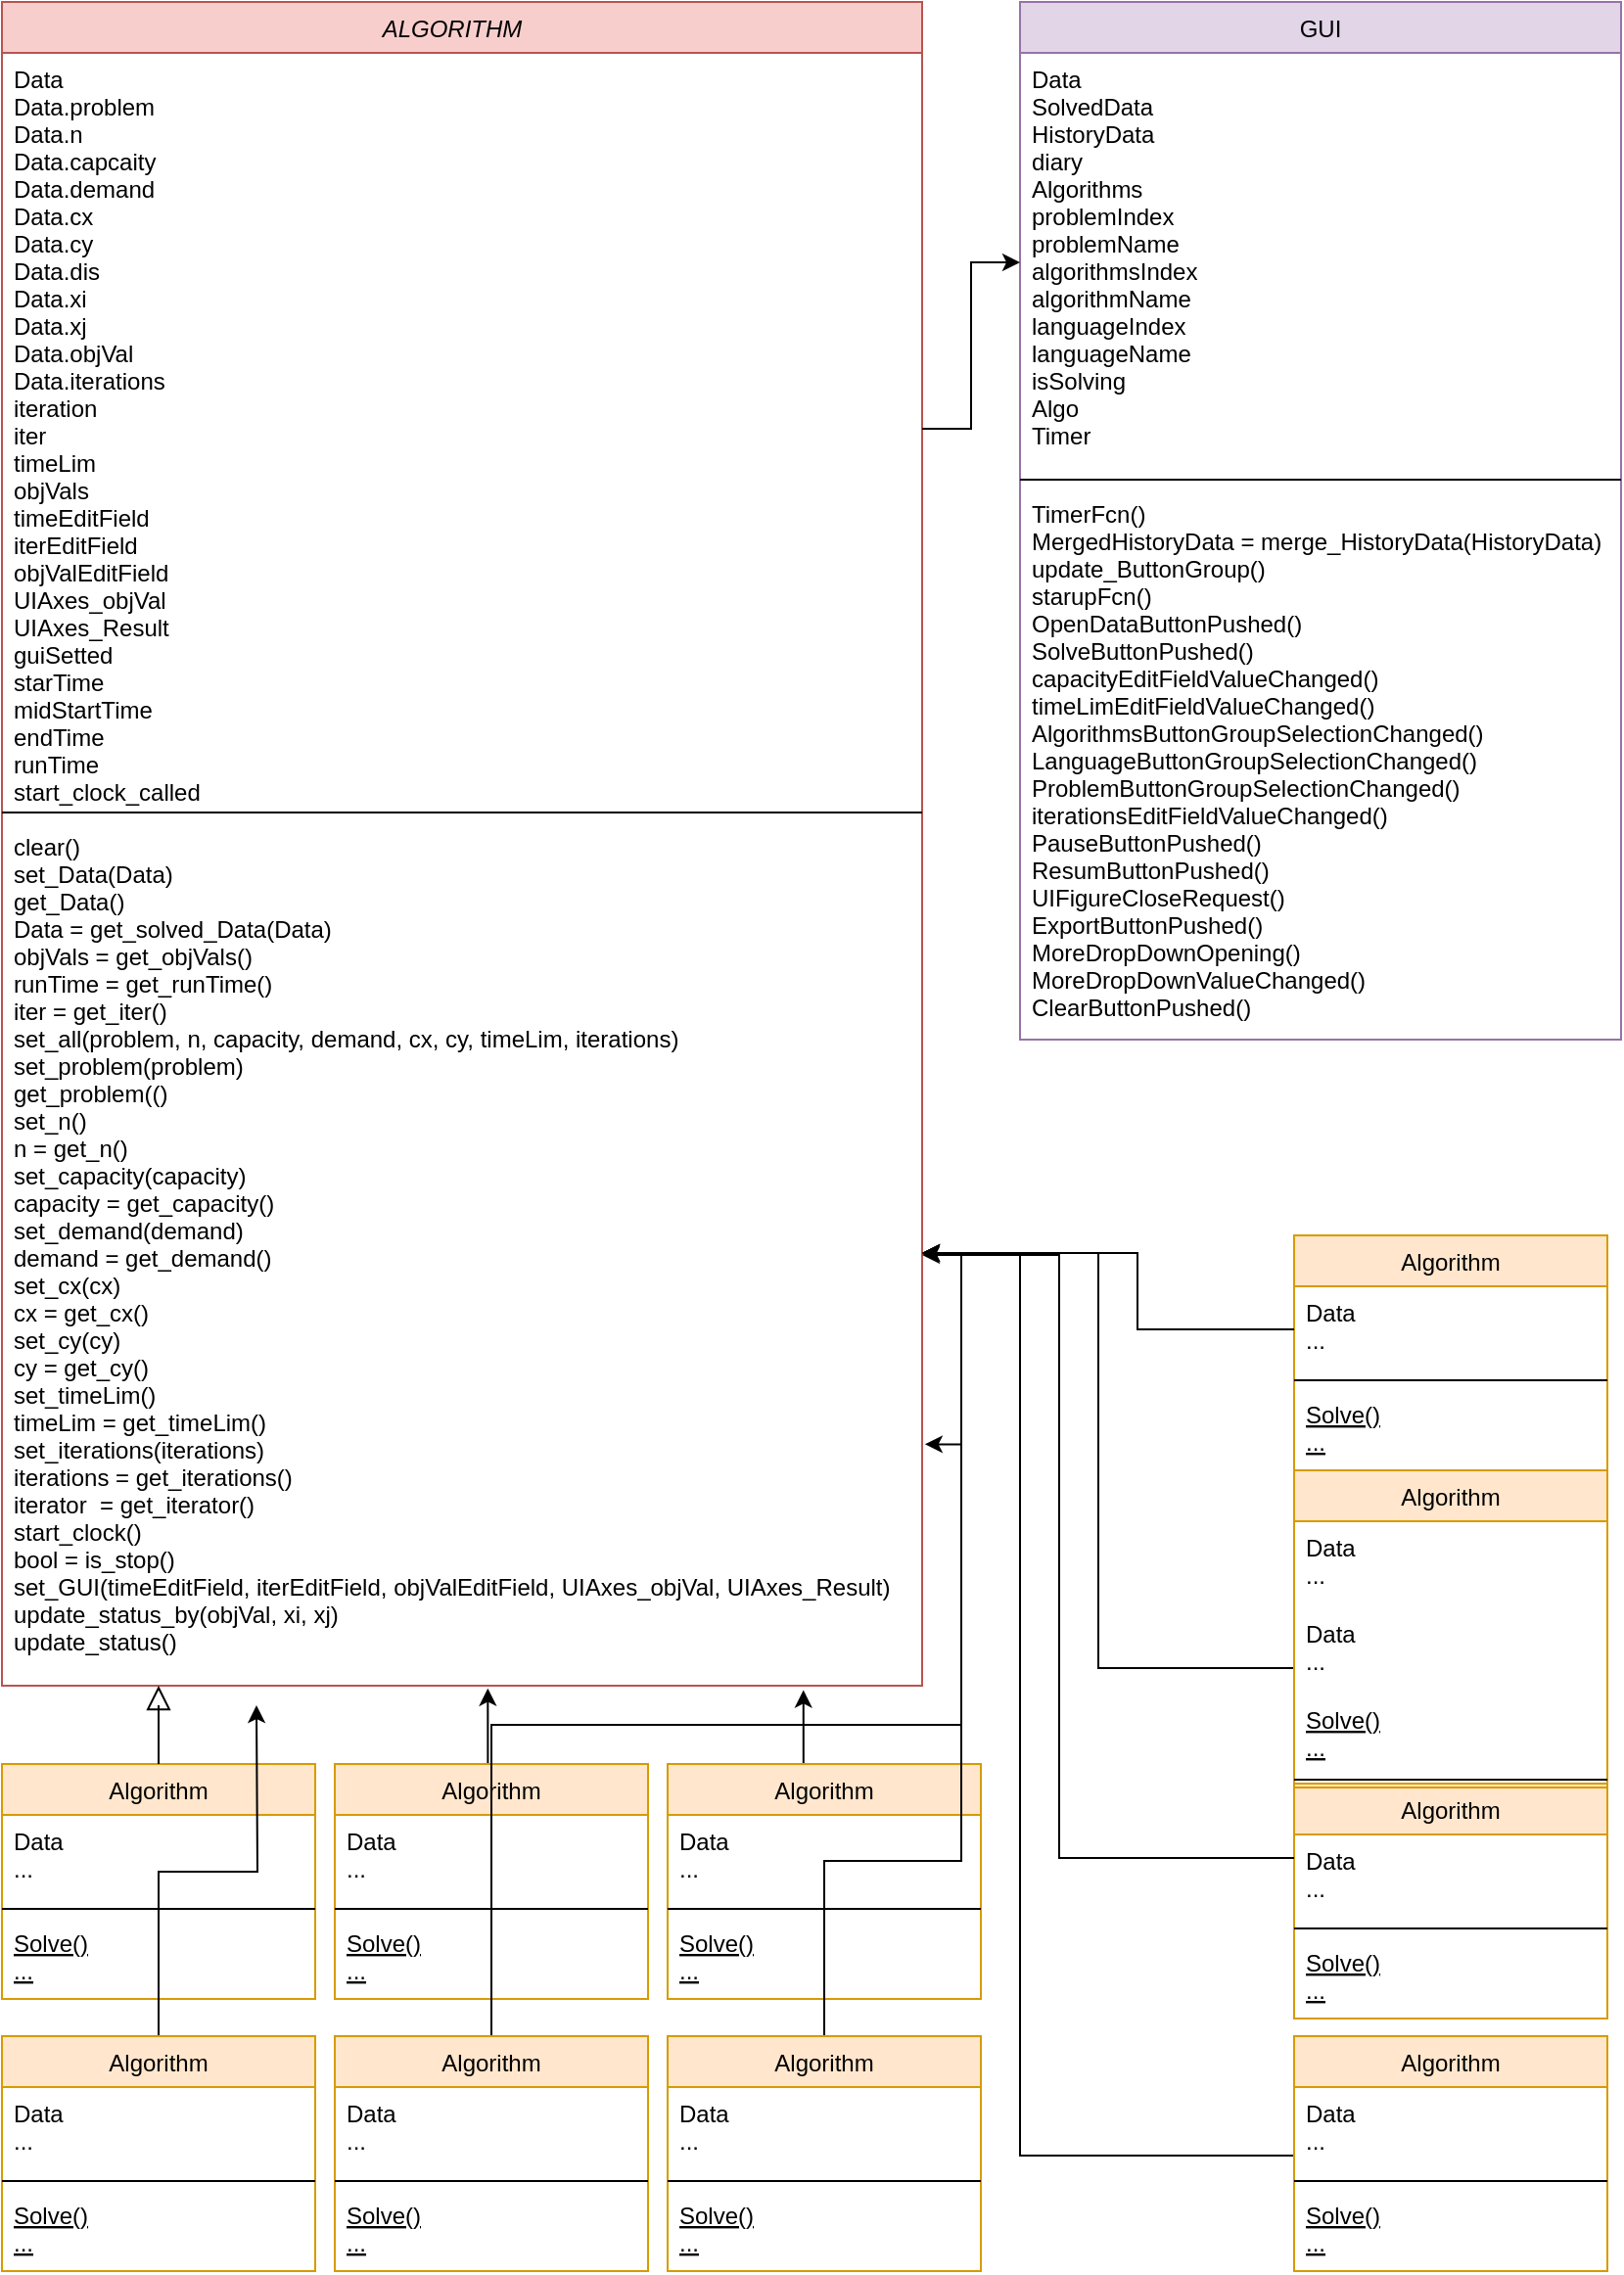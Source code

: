 <mxfile version="18.1.3" type="device"><diagram id="C5RBs43oDa-KdzZeNtuy" name="Page-1"><mxGraphModel dx="2031" dy="1250" grid="1" gridSize="10" guides="1" tooltips="1" connect="1" arrows="1" fold="1" page="1" pageScale="1" pageWidth="827" pageHeight="1169" math="0" shadow="0"><root><mxCell id="WIyWlLk6GJQsqaUBKTNV-0"/><mxCell id="WIyWlLk6GJQsqaUBKTNV-1" parent="WIyWlLk6GJQsqaUBKTNV-0"/><mxCell id="zkfFHV4jXpPFQw0GAbJ--0" value="ALGORITHM   " style="swimlane;fontStyle=2;align=center;verticalAlign=top;childLayout=stackLayout;horizontal=1;startSize=26;horizontalStack=0;resizeParent=1;resizeLast=0;collapsible=1;marginBottom=0;rounded=0;shadow=0;strokeWidth=1;fillColor=#f8cecc;strokeColor=#b85450;" parent="WIyWlLk6GJQsqaUBKTNV-1" vertex="1"><mxGeometry width="470" height="860" as="geometry"><mxRectangle x="230" y="140" width="160" height="26" as="alternateBounds"/></mxGeometry></mxCell><mxCell id="zkfFHV4jXpPFQw0GAbJ--1" value="Data&#10;Data.problem&#10;Data.n&#10;Data.capcaity&#10;Data.demand&#10;Data.cx&#10;Data.cy&#10;Data.dis&#10;Data.xi&#10;Data.xj&#10;Data.objVal&#10;Data.iterations&#10;iteration&#10;iter&#10;timeLim&#10;objVals&#10;timeEditField&#10;iterEditField&#10;objValEditField&#10;UIAxes_objVal&#10;UIAxes_Result&#10;guiSetted&#10;starTime&#10;midStartTime&#10;endTime&#10;runTime&#10;start_clock_called" style="text;align=left;verticalAlign=top;spacingLeft=4;spacingRight=4;overflow=hidden;rotatable=0;points=[[0,0.5],[1,0.5]];portConstraint=eastwest;" parent="zkfFHV4jXpPFQw0GAbJ--0" vertex="1"><mxGeometry y="26" width="470" height="384" as="geometry"/></mxCell><mxCell id="zkfFHV4jXpPFQw0GAbJ--4" value="" style="line;html=1;strokeWidth=1;align=left;verticalAlign=middle;spacingTop=-1;spacingLeft=3;spacingRight=3;rotatable=0;labelPosition=right;points=[];portConstraint=eastwest;" parent="zkfFHV4jXpPFQw0GAbJ--0" vertex="1"><mxGeometry y="410" width="470" height="8" as="geometry"/></mxCell><mxCell id="BCPZUjfLuEi7eBRZNaGM-0" value="clear()&#10;set_Data(Data)&#10;get_Data()&#10;Data = get_solved_Data(Data)&#10;objVals = get_objVals()&#10;runTime = get_runTime()&#10;iter = get_iter()&#10;set_all(problem, n, capacity, demand, cx, cy, timeLim, iterations)&#10;set_problem(problem)&#10;get_problem(()&#10;set_n()&#10;n = get_n()&#10;set_capacity(capacity)&#10;capacity = get_capacity()&#10;set_demand(demand)&#10;demand = get_demand()&#10;set_cx(cx)&#10;cx = get_cx()&#10;set_cy(cy)&#10;cy = get_cy()&#10;set_timeLim()&#10;timeLim = get_timeLim()&#10;set_iterations(iterations)&#10;iterations = get_iterations()&#10;iterator  = get_iterator()&#10;start_clock()&#10;bool = is_stop()&#10;set_GUI(timeEditField, iterEditField, objValEditField, UIAxes_objVal, UIAxes_Result)&#10;update_status_by(objVal, xi, xj)&#10;update_status()&#10;" style="text;align=left;verticalAlign=top;spacingLeft=4;spacingRight=4;overflow=hidden;rotatable=0;points=[[0,0.5],[1,0.5]];portConstraint=eastwest;" parent="zkfFHV4jXpPFQw0GAbJ--0" vertex="1"><mxGeometry y="418" width="470" height="442" as="geometry"/></mxCell><mxCell id="zkfFHV4jXpPFQw0GAbJ--6" value="Algorithm" style="swimlane;fontStyle=0;align=center;verticalAlign=top;childLayout=stackLayout;horizontal=1;startSize=26;horizontalStack=0;resizeParent=1;resizeLast=0;collapsible=1;marginBottom=0;rounded=0;shadow=0;strokeWidth=1;fillColor=#ffe6cc;strokeColor=#d79b00;" parent="WIyWlLk6GJQsqaUBKTNV-1" vertex="1"><mxGeometry y="900" width="160" height="120" as="geometry"><mxRectangle x="130" y="380" width="160" height="26" as="alternateBounds"/></mxGeometry></mxCell><mxCell id="zkfFHV4jXpPFQw0GAbJ--7" value="Data&#10;..." style="text;align=left;verticalAlign=top;spacingLeft=4;spacingRight=4;overflow=hidden;rotatable=0;points=[[0,0.5],[1,0.5]];portConstraint=eastwest;" parent="zkfFHV4jXpPFQw0GAbJ--6" vertex="1"><mxGeometry y="26" width="160" height="44" as="geometry"/></mxCell><mxCell id="zkfFHV4jXpPFQw0GAbJ--9" value="" style="line;html=1;strokeWidth=1;align=left;verticalAlign=middle;spacingTop=-1;spacingLeft=3;spacingRight=3;rotatable=0;labelPosition=right;points=[];portConstraint=eastwest;" parent="zkfFHV4jXpPFQw0GAbJ--6" vertex="1"><mxGeometry y="70" width="160" height="8" as="geometry"/></mxCell><mxCell id="zkfFHV4jXpPFQw0GAbJ--10" value="Solve()&#10;..." style="text;align=left;verticalAlign=top;spacingLeft=4;spacingRight=4;overflow=hidden;rotatable=0;points=[[0,0.5],[1,0.5]];portConstraint=eastwest;fontStyle=4" parent="zkfFHV4jXpPFQw0GAbJ--6" vertex="1"><mxGeometry y="78" width="160" height="40" as="geometry"/></mxCell><mxCell id="zkfFHV4jXpPFQw0GAbJ--12" value="" style="endArrow=block;endSize=10;endFill=0;shadow=0;strokeWidth=1;rounded=0;edgeStyle=elbowEdgeStyle;elbow=vertical;exitX=0.5;exitY=0;exitDx=0;exitDy=0;" parent="WIyWlLk6GJQsqaUBKTNV-1" source="zkfFHV4jXpPFQw0GAbJ--6" target="BCPZUjfLuEi7eBRZNaGM-0" edge="1"><mxGeometry width="160" relative="1" as="geometry"><mxPoint x="170" y="203" as="sourcePoint"/><mxPoint x="170" y="203" as="targetPoint"/><Array as="points"><mxPoint x="80" y="870"/><mxPoint x="350" y="890"/></Array></mxGeometry></mxCell><mxCell id="BCPZUjfLuEi7eBRZNaGM-2" value="GUI" style="swimlane;fontStyle=0;align=center;verticalAlign=top;childLayout=stackLayout;horizontal=1;startSize=26;horizontalStack=0;resizeParent=1;resizeLast=0;collapsible=1;marginBottom=0;rounded=0;shadow=0;strokeWidth=1;fillColor=#e1d5e7;strokeColor=#9673a6;" parent="WIyWlLk6GJQsqaUBKTNV-1" vertex="1"><mxGeometry x="520" width="307" height="530" as="geometry"><mxRectangle x="130" y="380" width="160" height="26" as="alternateBounds"/></mxGeometry></mxCell><mxCell id="BCPZUjfLuEi7eBRZNaGM-3" value="Data&#10;SolvedData&#10;HistoryData&#10;diary&#10;Algorithms&#10;problemIndex&#10;problemName&#10;algorithmsIndex&#10;algorithmName&#10;languageIndex&#10;languageName&#10;isSolving&#10;Algo&#10;Timer" style="text;align=left;verticalAlign=top;spacingLeft=4;spacingRight=4;overflow=hidden;rotatable=0;points=[[0,0.5],[1,0.5]];portConstraint=eastwest;" parent="BCPZUjfLuEi7eBRZNaGM-2" vertex="1"><mxGeometry y="26" width="307" height="214" as="geometry"/></mxCell><mxCell id="BCPZUjfLuEi7eBRZNaGM-5" value="" style="line;html=1;strokeWidth=1;align=left;verticalAlign=middle;spacingTop=-1;spacingLeft=3;spacingRight=3;rotatable=0;labelPosition=right;points=[];portConstraint=eastwest;" parent="BCPZUjfLuEi7eBRZNaGM-2" vertex="1"><mxGeometry y="240" width="307" height="8" as="geometry"/></mxCell><mxCell id="BCPZUjfLuEi7eBRZNaGM-11" value="TimerFcn()&#10;MergedHistoryData = merge_HistoryData(HistoryData)&#10;update_ButtonGroup()&#10;starupFcn()&#10;OpenDataButtonPushed()&#10;SolveButtonPushed()&#10;capacityEditFieldValueChanged()&#10;timeLimEditFieldValueChanged()&#10;AlgorithmsButtonGroupSelectionChanged()&#10;LanguageButtonGroupSelectionChanged()&#10;ProblemButtonGroupSelectionChanged()&#10;iterationsEditFieldValueChanged()&#10;PauseButtonPushed()&#10;ResumButtonPushed()&#10;UIFigureCloseRequest()&#10;ExportButtonPushed()&#10;MoreDropDownOpening()&#10;MoreDropDownValueChanged()&#10;ClearButtonPushed()&#10;" style="text;align=left;verticalAlign=top;spacingLeft=4;spacingRight=4;overflow=hidden;rotatable=0;points=[[0,0.5],[1,0.5]];portConstraint=eastwest;" parent="BCPZUjfLuEi7eBRZNaGM-2" vertex="1"><mxGeometry y="248" width="307" height="282" as="geometry"/></mxCell><mxCell id="BCPZUjfLuEi7eBRZNaGM-10" style="edgeStyle=orthogonalEdgeStyle;rounded=0;orthogonalLoop=1;jettySize=auto;html=1;exitX=1;exitY=0.5;exitDx=0;exitDy=0;entryX=0;entryY=0.5;entryDx=0;entryDy=0;" parent="WIyWlLk6GJQsqaUBKTNV-1" source="zkfFHV4jXpPFQw0GAbJ--1" target="BCPZUjfLuEi7eBRZNaGM-3" edge="1"><mxGeometry relative="1" as="geometry"/></mxCell><mxCell id="BCPZUjfLuEi7eBRZNaGM-54" style="edgeStyle=orthogonalEdgeStyle;rounded=0;orthogonalLoop=1;jettySize=auto;html=1;exitX=0.5;exitY=0;exitDx=0;exitDy=0;entryX=0.528;entryY=1.003;entryDx=0;entryDy=0;entryPerimeter=0;" parent="WIyWlLk6GJQsqaUBKTNV-1" source="BCPZUjfLuEi7eBRZNaGM-12" target="BCPZUjfLuEi7eBRZNaGM-0" edge="1"><mxGeometry relative="1" as="geometry"/></mxCell><mxCell id="BCPZUjfLuEi7eBRZNaGM-12" value="Algorithm" style="swimlane;fontStyle=0;align=center;verticalAlign=top;childLayout=stackLayout;horizontal=1;startSize=26;horizontalStack=0;resizeParent=1;resizeLast=0;collapsible=1;marginBottom=0;rounded=0;shadow=0;strokeWidth=1;fillColor=#ffe6cc;strokeColor=#d79b00;" parent="WIyWlLk6GJQsqaUBKTNV-1" vertex="1"><mxGeometry x="170" y="900" width="160" height="120" as="geometry"><mxRectangle x="130" y="380" width="160" height="26" as="alternateBounds"/></mxGeometry></mxCell><mxCell id="BCPZUjfLuEi7eBRZNaGM-13" value="Data&#10;..." style="text;align=left;verticalAlign=top;spacingLeft=4;spacingRight=4;overflow=hidden;rotatable=0;points=[[0,0.5],[1,0.5]];portConstraint=eastwest;" parent="BCPZUjfLuEi7eBRZNaGM-12" vertex="1"><mxGeometry y="26" width="160" height="44" as="geometry"/></mxCell><mxCell id="BCPZUjfLuEi7eBRZNaGM-14" value="" style="line;html=1;strokeWidth=1;align=left;verticalAlign=middle;spacingTop=-1;spacingLeft=3;spacingRight=3;rotatable=0;labelPosition=right;points=[];portConstraint=eastwest;" parent="BCPZUjfLuEi7eBRZNaGM-12" vertex="1"><mxGeometry y="70" width="160" height="8" as="geometry"/></mxCell><mxCell id="BCPZUjfLuEi7eBRZNaGM-15" value="Solve()&#10;..." style="text;align=left;verticalAlign=top;spacingLeft=4;spacingRight=4;overflow=hidden;rotatable=0;points=[[0,0.5],[1,0.5]];portConstraint=eastwest;fontStyle=4" parent="BCPZUjfLuEi7eBRZNaGM-12" vertex="1"><mxGeometry y="78" width="160" height="40" as="geometry"/></mxCell><mxCell id="BCPZUjfLuEi7eBRZNaGM-55" style="edgeStyle=orthogonalEdgeStyle;rounded=0;orthogonalLoop=1;jettySize=auto;html=1;exitX=0.5;exitY=0;exitDx=0;exitDy=0;entryX=0.871;entryY=1.005;entryDx=0;entryDy=0;entryPerimeter=0;" parent="WIyWlLk6GJQsqaUBKTNV-1" source="BCPZUjfLuEi7eBRZNaGM-16" target="BCPZUjfLuEi7eBRZNaGM-0" edge="1"><mxGeometry relative="1" as="geometry"/></mxCell><mxCell id="BCPZUjfLuEi7eBRZNaGM-16" value="Algorithm" style="swimlane;fontStyle=0;align=center;verticalAlign=top;childLayout=stackLayout;horizontal=1;startSize=26;horizontalStack=0;resizeParent=1;resizeLast=0;collapsible=1;marginBottom=0;rounded=0;shadow=0;strokeWidth=1;fillColor=#ffe6cc;strokeColor=#d79b00;" parent="WIyWlLk6GJQsqaUBKTNV-1" vertex="1"><mxGeometry x="340" y="900" width="160" height="120" as="geometry"><mxRectangle x="130" y="380" width="160" height="26" as="alternateBounds"/></mxGeometry></mxCell><mxCell id="BCPZUjfLuEi7eBRZNaGM-17" value="Data&#10;..." style="text;align=left;verticalAlign=top;spacingLeft=4;spacingRight=4;overflow=hidden;rotatable=0;points=[[0,0.5],[1,0.5]];portConstraint=eastwest;" parent="BCPZUjfLuEi7eBRZNaGM-16" vertex="1"><mxGeometry y="26" width="160" height="44" as="geometry"/></mxCell><mxCell id="BCPZUjfLuEi7eBRZNaGM-18" value="" style="line;html=1;strokeWidth=1;align=left;verticalAlign=middle;spacingTop=-1;spacingLeft=3;spacingRight=3;rotatable=0;labelPosition=right;points=[];portConstraint=eastwest;" parent="BCPZUjfLuEi7eBRZNaGM-16" vertex="1"><mxGeometry y="70" width="160" height="8" as="geometry"/></mxCell><mxCell id="BCPZUjfLuEi7eBRZNaGM-19" value="Solve()&#10;..." style="text;align=left;verticalAlign=top;spacingLeft=4;spacingRight=4;overflow=hidden;rotatable=0;points=[[0,0.5],[1,0.5]];portConstraint=eastwest;fontStyle=4" parent="BCPZUjfLuEi7eBRZNaGM-16" vertex="1"><mxGeometry y="78" width="160" height="40" as="geometry"/></mxCell><mxCell id="BCPZUjfLuEi7eBRZNaGM-20" value="Algorithm" style="swimlane;fontStyle=0;align=center;verticalAlign=top;childLayout=stackLayout;horizontal=1;startSize=26;horizontalStack=0;resizeParent=1;resizeLast=0;collapsible=1;marginBottom=0;rounded=0;shadow=0;strokeWidth=1;fillColor=#ffe6cc;strokeColor=#d79b00;" parent="WIyWlLk6GJQsqaUBKTNV-1" vertex="1"><mxGeometry x="660" y="910" width="160" height="120" as="geometry"><mxRectangle x="130" y="380" width="160" height="26" as="alternateBounds"/></mxGeometry></mxCell><mxCell id="BCPZUjfLuEi7eBRZNaGM-21" value="Data&#10;..." style="text;align=left;verticalAlign=top;spacingLeft=4;spacingRight=4;overflow=hidden;rotatable=0;points=[[0,0.5],[1,0.5]];portConstraint=eastwest;" parent="BCPZUjfLuEi7eBRZNaGM-20" vertex="1"><mxGeometry y="26" width="160" height="44" as="geometry"/></mxCell><mxCell id="BCPZUjfLuEi7eBRZNaGM-22" value="" style="line;html=1;strokeWidth=1;align=left;verticalAlign=middle;spacingTop=-1;spacingLeft=3;spacingRight=3;rotatable=0;labelPosition=right;points=[];portConstraint=eastwest;" parent="BCPZUjfLuEi7eBRZNaGM-20" vertex="1"><mxGeometry y="70" width="160" height="8" as="geometry"/></mxCell><mxCell id="BCPZUjfLuEi7eBRZNaGM-23" value="Solve()&#10;..." style="text;align=left;verticalAlign=top;spacingLeft=4;spacingRight=4;overflow=hidden;rotatable=0;points=[[0,0.5],[1,0.5]];portConstraint=eastwest;fontStyle=4" parent="BCPZUjfLuEi7eBRZNaGM-20" vertex="1"><mxGeometry y="78" width="160" height="40" as="geometry"/></mxCell><mxCell id="BCPZUjfLuEi7eBRZNaGM-61" style="edgeStyle=orthogonalEdgeStyle;rounded=0;orthogonalLoop=1;jettySize=auto;html=1;entryX=1;entryY=0.5;entryDx=0;entryDy=0;" parent="WIyWlLk6GJQsqaUBKTNV-1" source="BCPZUjfLuEi7eBRZNaGM-24" target="BCPZUjfLuEi7eBRZNaGM-0" edge="1"><mxGeometry relative="1" as="geometry"><Array as="points"><mxPoint x="560" y="851"/><mxPoint x="560" y="639"/></Array></mxGeometry></mxCell><mxCell id="BCPZUjfLuEi7eBRZNaGM-24" value="Algorithm" style="swimlane;fontStyle=0;align=center;verticalAlign=top;childLayout=stackLayout;horizontal=1;startSize=26;horizontalStack=0;resizeParent=1;resizeLast=0;collapsible=1;marginBottom=0;rounded=0;shadow=0;strokeWidth=1;fillColor=#ffe6cc;strokeColor=#d79b00;" parent="WIyWlLk6GJQsqaUBKTNV-1" vertex="1"><mxGeometry x="660" y="750" width="160" height="162" as="geometry"><mxRectangle x="130" y="380" width="160" height="26" as="alternateBounds"/></mxGeometry></mxCell><mxCell id="BCPZUjfLuEi7eBRZNaGM-60" value="Data&#10;..." style="text;align=left;verticalAlign=top;spacingLeft=4;spacingRight=4;overflow=hidden;rotatable=0;points=[[0,0.5],[1,0.5]];portConstraint=eastwest;" parent="BCPZUjfLuEi7eBRZNaGM-24" vertex="1"><mxGeometry y="26" width="160" height="44" as="geometry"/></mxCell><mxCell id="BCPZUjfLuEi7eBRZNaGM-25" value="Data&#10;..." style="text;align=left;verticalAlign=top;spacingLeft=4;spacingRight=4;overflow=hidden;rotatable=0;points=[[0,0.5],[1,0.5]];portConstraint=eastwest;" parent="BCPZUjfLuEi7eBRZNaGM-24" vertex="1"><mxGeometry y="70" width="160" height="44" as="geometry"/></mxCell><mxCell id="BCPZUjfLuEi7eBRZNaGM-27" value="Solve()&#10;..." style="text;align=left;verticalAlign=top;spacingLeft=4;spacingRight=4;overflow=hidden;rotatable=0;points=[[0,0.5],[1,0.5]];portConstraint=eastwest;fontStyle=4" parent="BCPZUjfLuEi7eBRZNaGM-24" vertex="1"><mxGeometry y="114" width="160" height="40" as="geometry"/></mxCell><mxCell id="BCPZUjfLuEi7eBRZNaGM-26" value="" style="line;html=1;strokeWidth=1;align=left;verticalAlign=middle;spacingTop=-1;spacingLeft=3;spacingRight=3;rotatable=0;labelPosition=right;points=[];portConstraint=eastwest;" parent="BCPZUjfLuEi7eBRZNaGM-24" vertex="1"><mxGeometry y="154" width="160" height="8" as="geometry"/></mxCell><mxCell id="BCPZUjfLuEi7eBRZNaGM-56" style="edgeStyle=orthogonalEdgeStyle;rounded=0;orthogonalLoop=1;jettySize=auto;html=1;exitX=0.5;exitY=0;exitDx=0;exitDy=0;" parent="WIyWlLk6GJQsqaUBKTNV-1" source="BCPZUjfLuEi7eBRZNaGM-28" edge="1"><mxGeometry relative="1" as="geometry"><mxPoint x="130" y="870" as="targetPoint"/></mxGeometry></mxCell><mxCell id="BCPZUjfLuEi7eBRZNaGM-28" value="Algorithm" style="swimlane;fontStyle=0;align=center;verticalAlign=top;childLayout=stackLayout;horizontal=1;startSize=26;horizontalStack=0;resizeParent=1;resizeLast=0;collapsible=1;marginBottom=0;rounded=0;shadow=0;strokeWidth=1;fillColor=#ffe6cc;strokeColor=#d79b00;" parent="WIyWlLk6GJQsqaUBKTNV-1" vertex="1"><mxGeometry y="1039" width="160" height="120" as="geometry"><mxRectangle x="130" y="380" width="160" height="26" as="alternateBounds"/></mxGeometry></mxCell><mxCell id="BCPZUjfLuEi7eBRZNaGM-29" value="Data&#10;..." style="text;align=left;verticalAlign=top;spacingLeft=4;spacingRight=4;overflow=hidden;rotatable=0;points=[[0,0.5],[1,0.5]];portConstraint=eastwest;" parent="BCPZUjfLuEi7eBRZNaGM-28" vertex="1"><mxGeometry y="26" width="160" height="44" as="geometry"/></mxCell><mxCell id="BCPZUjfLuEi7eBRZNaGM-30" value="" style="line;html=1;strokeWidth=1;align=left;verticalAlign=middle;spacingTop=-1;spacingLeft=3;spacingRight=3;rotatable=0;labelPosition=right;points=[];portConstraint=eastwest;" parent="BCPZUjfLuEi7eBRZNaGM-28" vertex="1"><mxGeometry y="70" width="160" height="8" as="geometry"/></mxCell><mxCell id="BCPZUjfLuEi7eBRZNaGM-31" value="Solve()&#10;..." style="text;align=left;verticalAlign=top;spacingLeft=4;spacingRight=4;overflow=hidden;rotatable=0;points=[[0,0.5],[1,0.5]];portConstraint=eastwest;fontStyle=4" parent="BCPZUjfLuEi7eBRZNaGM-28" vertex="1"><mxGeometry y="78" width="160" height="40" as="geometry"/></mxCell><mxCell id="BCPZUjfLuEi7eBRZNaGM-57" style="edgeStyle=orthogonalEdgeStyle;rounded=0;orthogonalLoop=1;jettySize=auto;html=1;exitX=0.5;exitY=0;exitDx=0;exitDy=0;entryX=1.003;entryY=0.721;entryDx=0;entryDy=0;entryPerimeter=0;" parent="WIyWlLk6GJQsqaUBKTNV-1" source="BCPZUjfLuEi7eBRZNaGM-32" target="BCPZUjfLuEi7eBRZNaGM-0" edge="1"><mxGeometry relative="1" as="geometry"><Array as="points"><mxPoint x="250" y="880"/><mxPoint x="490" y="880"/><mxPoint x="490" y="737"/></Array></mxGeometry></mxCell><mxCell id="BCPZUjfLuEi7eBRZNaGM-32" value="Algorithm" style="swimlane;fontStyle=0;align=center;verticalAlign=top;childLayout=stackLayout;horizontal=1;startSize=26;horizontalStack=0;resizeParent=1;resizeLast=0;collapsible=1;marginBottom=0;rounded=0;shadow=0;strokeWidth=1;fillColor=#ffe6cc;strokeColor=#d79b00;" parent="WIyWlLk6GJQsqaUBKTNV-1" vertex="1"><mxGeometry x="170" y="1039" width="160" height="120" as="geometry"><mxRectangle x="130" y="380" width="160" height="26" as="alternateBounds"/></mxGeometry></mxCell><mxCell id="BCPZUjfLuEi7eBRZNaGM-33" value="Data&#10;..." style="text;align=left;verticalAlign=top;spacingLeft=4;spacingRight=4;overflow=hidden;rotatable=0;points=[[0,0.5],[1,0.5]];portConstraint=eastwest;" parent="BCPZUjfLuEi7eBRZNaGM-32" vertex="1"><mxGeometry y="26" width="160" height="44" as="geometry"/></mxCell><mxCell id="BCPZUjfLuEi7eBRZNaGM-34" value="" style="line;html=1;strokeWidth=1;align=left;verticalAlign=middle;spacingTop=-1;spacingLeft=3;spacingRight=3;rotatable=0;labelPosition=right;points=[];portConstraint=eastwest;" parent="BCPZUjfLuEi7eBRZNaGM-32" vertex="1"><mxGeometry y="70" width="160" height="8" as="geometry"/></mxCell><mxCell id="BCPZUjfLuEi7eBRZNaGM-35" value="Solve()&#10;..." style="text;align=left;verticalAlign=top;spacingLeft=4;spacingRight=4;overflow=hidden;rotatable=0;points=[[0,0.5],[1,0.5]];portConstraint=eastwest;fontStyle=4" parent="BCPZUjfLuEi7eBRZNaGM-32" vertex="1"><mxGeometry y="78" width="160" height="40" as="geometry"/></mxCell><mxCell id="BCPZUjfLuEi7eBRZNaGM-58" style="edgeStyle=orthogonalEdgeStyle;rounded=0;orthogonalLoop=1;jettySize=auto;html=1;exitX=0.5;exitY=0;exitDx=0;exitDy=0;" parent="WIyWlLk6GJQsqaUBKTNV-1" source="BCPZUjfLuEi7eBRZNaGM-36" target="BCPZUjfLuEi7eBRZNaGM-0" edge="1"><mxGeometry relative="1" as="geometry"/></mxCell><mxCell id="BCPZUjfLuEi7eBRZNaGM-36" value="Algorithm" style="swimlane;fontStyle=0;align=center;verticalAlign=top;childLayout=stackLayout;horizontal=1;startSize=26;horizontalStack=0;resizeParent=1;resizeLast=0;collapsible=1;marginBottom=0;rounded=0;shadow=0;strokeWidth=1;fillColor=#ffe6cc;strokeColor=#d79b00;" parent="WIyWlLk6GJQsqaUBKTNV-1" vertex="1"><mxGeometry x="340" y="1039" width="160" height="120" as="geometry"><mxRectangle x="130" y="380" width="160" height="26" as="alternateBounds"/></mxGeometry></mxCell><mxCell id="BCPZUjfLuEi7eBRZNaGM-37" value="Data&#10;..." style="text;align=left;verticalAlign=top;spacingLeft=4;spacingRight=4;overflow=hidden;rotatable=0;points=[[0,0.5],[1,0.5]];portConstraint=eastwest;" parent="BCPZUjfLuEi7eBRZNaGM-36" vertex="1"><mxGeometry y="26" width="160" height="44" as="geometry"/></mxCell><mxCell id="BCPZUjfLuEi7eBRZNaGM-38" value="" style="line;html=1;strokeWidth=1;align=left;verticalAlign=middle;spacingTop=-1;spacingLeft=3;spacingRight=3;rotatable=0;labelPosition=right;points=[];portConstraint=eastwest;" parent="BCPZUjfLuEi7eBRZNaGM-36" vertex="1"><mxGeometry y="70" width="160" height="8" as="geometry"/></mxCell><mxCell id="BCPZUjfLuEi7eBRZNaGM-39" value="Solve()&#10;..." style="text;align=left;verticalAlign=top;spacingLeft=4;spacingRight=4;overflow=hidden;rotatable=0;points=[[0,0.5],[1,0.5]];portConstraint=eastwest;fontStyle=4" parent="BCPZUjfLuEi7eBRZNaGM-36" vertex="1"><mxGeometry y="78" width="160" height="40" as="geometry"/></mxCell><mxCell id="BCPZUjfLuEi7eBRZNaGM-63" style="edgeStyle=orthogonalEdgeStyle;rounded=0;orthogonalLoop=1;jettySize=auto;html=1;entryX=1;entryY=0.5;entryDx=0;entryDy=0;" parent="WIyWlLk6GJQsqaUBKTNV-1" source="BCPZUjfLuEi7eBRZNaGM-40" target="BCPZUjfLuEi7eBRZNaGM-0" edge="1"><mxGeometry relative="1" as="geometry"><Array as="points"><mxPoint x="520" y="1100"/><mxPoint x="520" y="639"/></Array></mxGeometry></mxCell><mxCell id="BCPZUjfLuEi7eBRZNaGM-40" value="Algorithm" style="swimlane;fontStyle=0;align=center;verticalAlign=top;childLayout=stackLayout;horizontal=1;startSize=26;horizontalStack=0;resizeParent=1;resizeLast=0;collapsible=1;marginBottom=0;rounded=0;shadow=0;strokeWidth=1;fillColor=#ffe6cc;strokeColor=#d79b00;" parent="WIyWlLk6GJQsqaUBKTNV-1" vertex="1"><mxGeometry x="660" y="1039" width="160" height="120" as="geometry"><mxRectangle x="130" y="380" width="160" height="26" as="alternateBounds"/></mxGeometry></mxCell><mxCell id="BCPZUjfLuEi7eBRZNaGM-41" value="Data&#10;..." style="text;align=left;verticalAlign=top;spacingLeft=4;spacingRight=4;overflow=hidden;rotatable=0;points=[[0,0.5],[1,0.5]];portConstraint=eastwest;" parent="BCPZUjfLuEi7eBRZNaGM-40" vertex="1"><mxGeometry y="26" width="160" height="44" as="geometry"/></mxCell><mxCell id="BCPZUjfLuEi7eBRZNaGM-42" value="" style="line;html=1;strokeWidth=1;align=left;verticalAlign=middle;spacingTop=-1;spacingLeft=3;spacingRight=3;rotatable=0;labelPosition=right;points=[];portConstraint=eastwest;" parent="BCPZUjfLuEi7eBRZNaGM-40" vertex="1"><mxGeometry y="70" width="160" height="8" as="geometry"/></mxCell><mxCell id="BCPZUjfLuEi7eBRZNaGM-43" value="Solve()&#10;..." style="text;align=left;verticalAlign=top;spacingLeft=4;spacingRight=4;overflow=hidden;rotatable=0;points=[[0,0.5],[1,0.5]];portConstraint=eastwest;fontStyle=4" parent="BCPZUjfLuEi7eBRZNaGM-40" vertex="1"><mxGeometry y="78" width="160" height="40" as="geometry"/></mxCell><mxCell id="BCPZUjfLuEi7eBRZNaGM-44" value="Algorithm" style="swimlane;fontStyle=0;align=center;verticalAlign=top;childLayout=stackLayout;horizontal=1;startSize=26;horizontalStack=0;resizeParent=1;resizeLast=0;collapsible=1;marginBottom=0;rounded=0;shadow=0;strokeWidth=1;fillColor=#ffe6cc;strokeColor=#d79b00;" parent="WIyWlLk6GJQsqaUBKTNV-1" vertex="1"><mxGeometry x="660" y="630" width="160" height="120" as="geometry"><mxRectangle x="130" y="380" width="160" height="26" as="alternateBounds"/></mxGeometry></mxCell><mxCell id="BCPZUjfLuEi7eBRZNaGM-45" value="Data&#10;..." style="text;align=left;verticalAlign=top;spacingLeft=4;spacingRight=4;overflow=hidden;rotatable=0;points=[[0,0.5],[1,0.5]];portConstraint=eastwest;" parent="BCPZUjfLuEi7eBRZNaGM-44" vertex="1"><mxGeometry y="26" width="160" height="44" as="geometry"/></mxCell><mxCell id="BCPZUjfLuEi7eBRZNaGM-46" value="" style="line;html=1;strokeWidth=1;align=left;verticalAlign=middle;spacingTop=-1;spacingLeft=3;spacingRight=3;rotatable=0;labelPosition=right;points=[];portConstraint=eastwest;" parent="BCPZUjfLuEi7eBRZNaGM-44" vertex="1"><mxGeometry y="70" width="160" height="8" as="geometry"/></mxCell><mxCell id="BCPZUjfLuEi7eBRZNaGM-47" value="Solve()&#10;..." style="text;align=left;verticalAlign=top;spacingLeft=4;spacingRight=4;overflow=hidden;rotatable=0;points=[[0,0.5],[1,0.5]];portConstraint=eastwest;fontStyle=4" parent="BCPZUjfLuEi7eBRZNaGM-44" vertex="1"><mxGeometry y="78" width="160" height="40" as="geometry"/></mxCell><mxCell id="BCPZUjfLuEi7eBRZNaGM-59" style="edgeStyle=orthogonalEdgeStyle;rounded=0;orthogonalLoop=1;jettySize=auto;html=1;exitX=0;exitY=0.5;exitDx=0;exitDy=0;" parent="WIyWlLk6GJQsqaUBKTNV-1" source="BCPZUjfLuEi7eBRZNaGM-45" target="BCPZUjfLuEi7eBRZNaGM-0" edge="1"><mxGeometry relative="1" as="geometry"><Array as="points"><mxPoint x="580" y="678"/><mxPoint x="580" y="639"/></Array></mxGeometry></mxCell><mxCell id="BCPZUjfLuEi7eBRZNaGM-62" style="edgeStyle=orthogonalEdgeStyle;rounded=0;orthogonalLoop=1;jettySize=auto;html=1;" parent="WIyWlLk6GJQsqaUBKTNV-1" source="BCPZUjfLuEi7eBRZNaGM-21" edge="1"><mxGeometry relative="1" as="geometry"><mxPoint x="470" y="640.0" as="targetPoint"/><Array as="points"><mxPoint x="540" y="948"/><mxPoint x="540" y="640"/></Array></mxGeometry></mxCell></root></mxGraphModel></diagram></mxfile>
